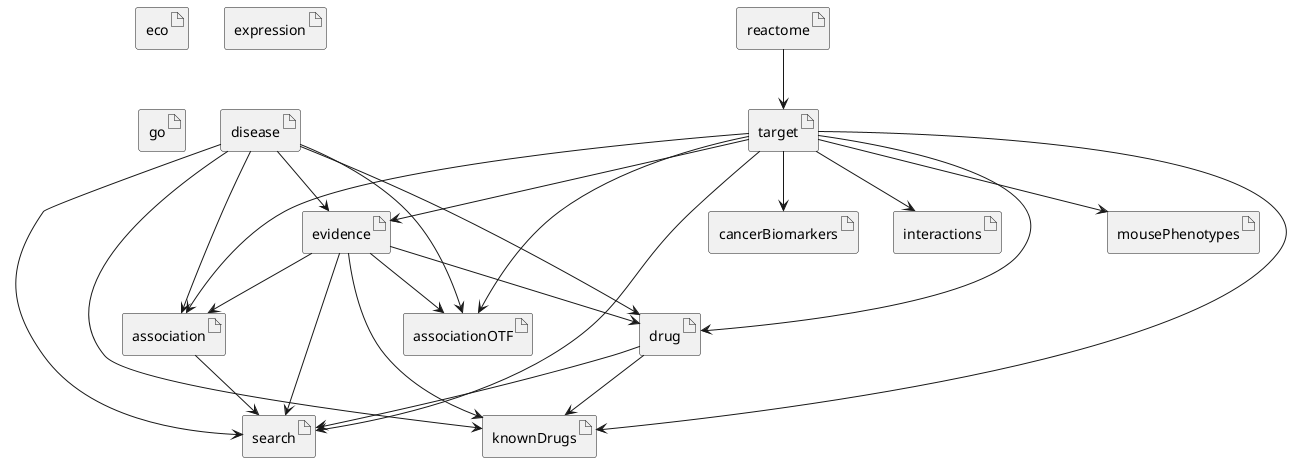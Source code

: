@startuml
' inputs

' steps
artifact association
artifact associationOTF
artifact cancerBiomarkers
artifact disease
artifact drug
artifact eco
artifact evidence
artifact expression
artifact go
artifact interactions
artifact knownDrugs
artifact mousePhenotypes
artifact reactome
artifact search
artifact target

' links between steps / inputs

'association step
evidence --> association
disease --> association
target --> association

'association OTF
evidence --> associationOTF
disease --> associationOTF
target --> associationOTF

'cancerBiomarkers
target --> cancerBiomarkers

'connections
  ' not used
'disease
  ' no step dependencies
'drug
target --> drug
disease --> drug
evidence --> drug
'eco
  ' not used
'evidence
target --> evidence
disease --> evidence
'expression
  ' could be removed?
'interactions
target --> interactions

'knownDrugs
target --> knownDrugs
disease --> knownDrugs
evidence --> knownDrugs
drug --> knownDrugs

'mousePhenotypes
target --> mousePhenotypes
'reactome

'search
association --> search
disease --> search
drug --> search
evidence --> search
target --> search

'target
reactome --> target


@enduml